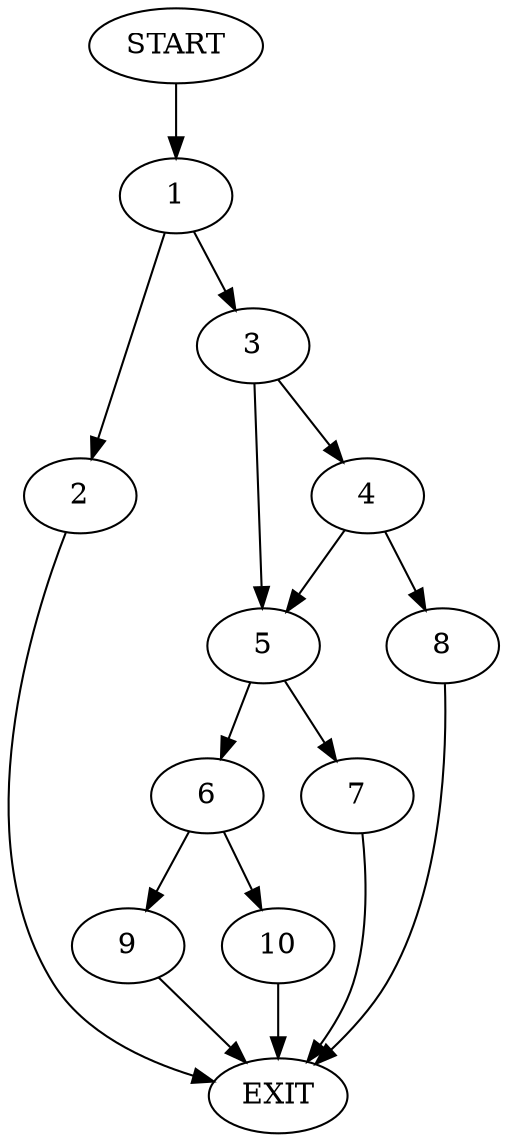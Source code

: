 digraph {
0 [label="START"]
11 [label="EXIT"]
0 -> 1
1 -> 2
1 -> 3
3 -> 4
3 -> 5
2 -> 11
5 -> 6
5 -> 7
4 -> 8
4 -> 5
8 -> 11
7 -> 11
6 -> 9
6 -> 10
10 -> 11
9 -> 11
}
